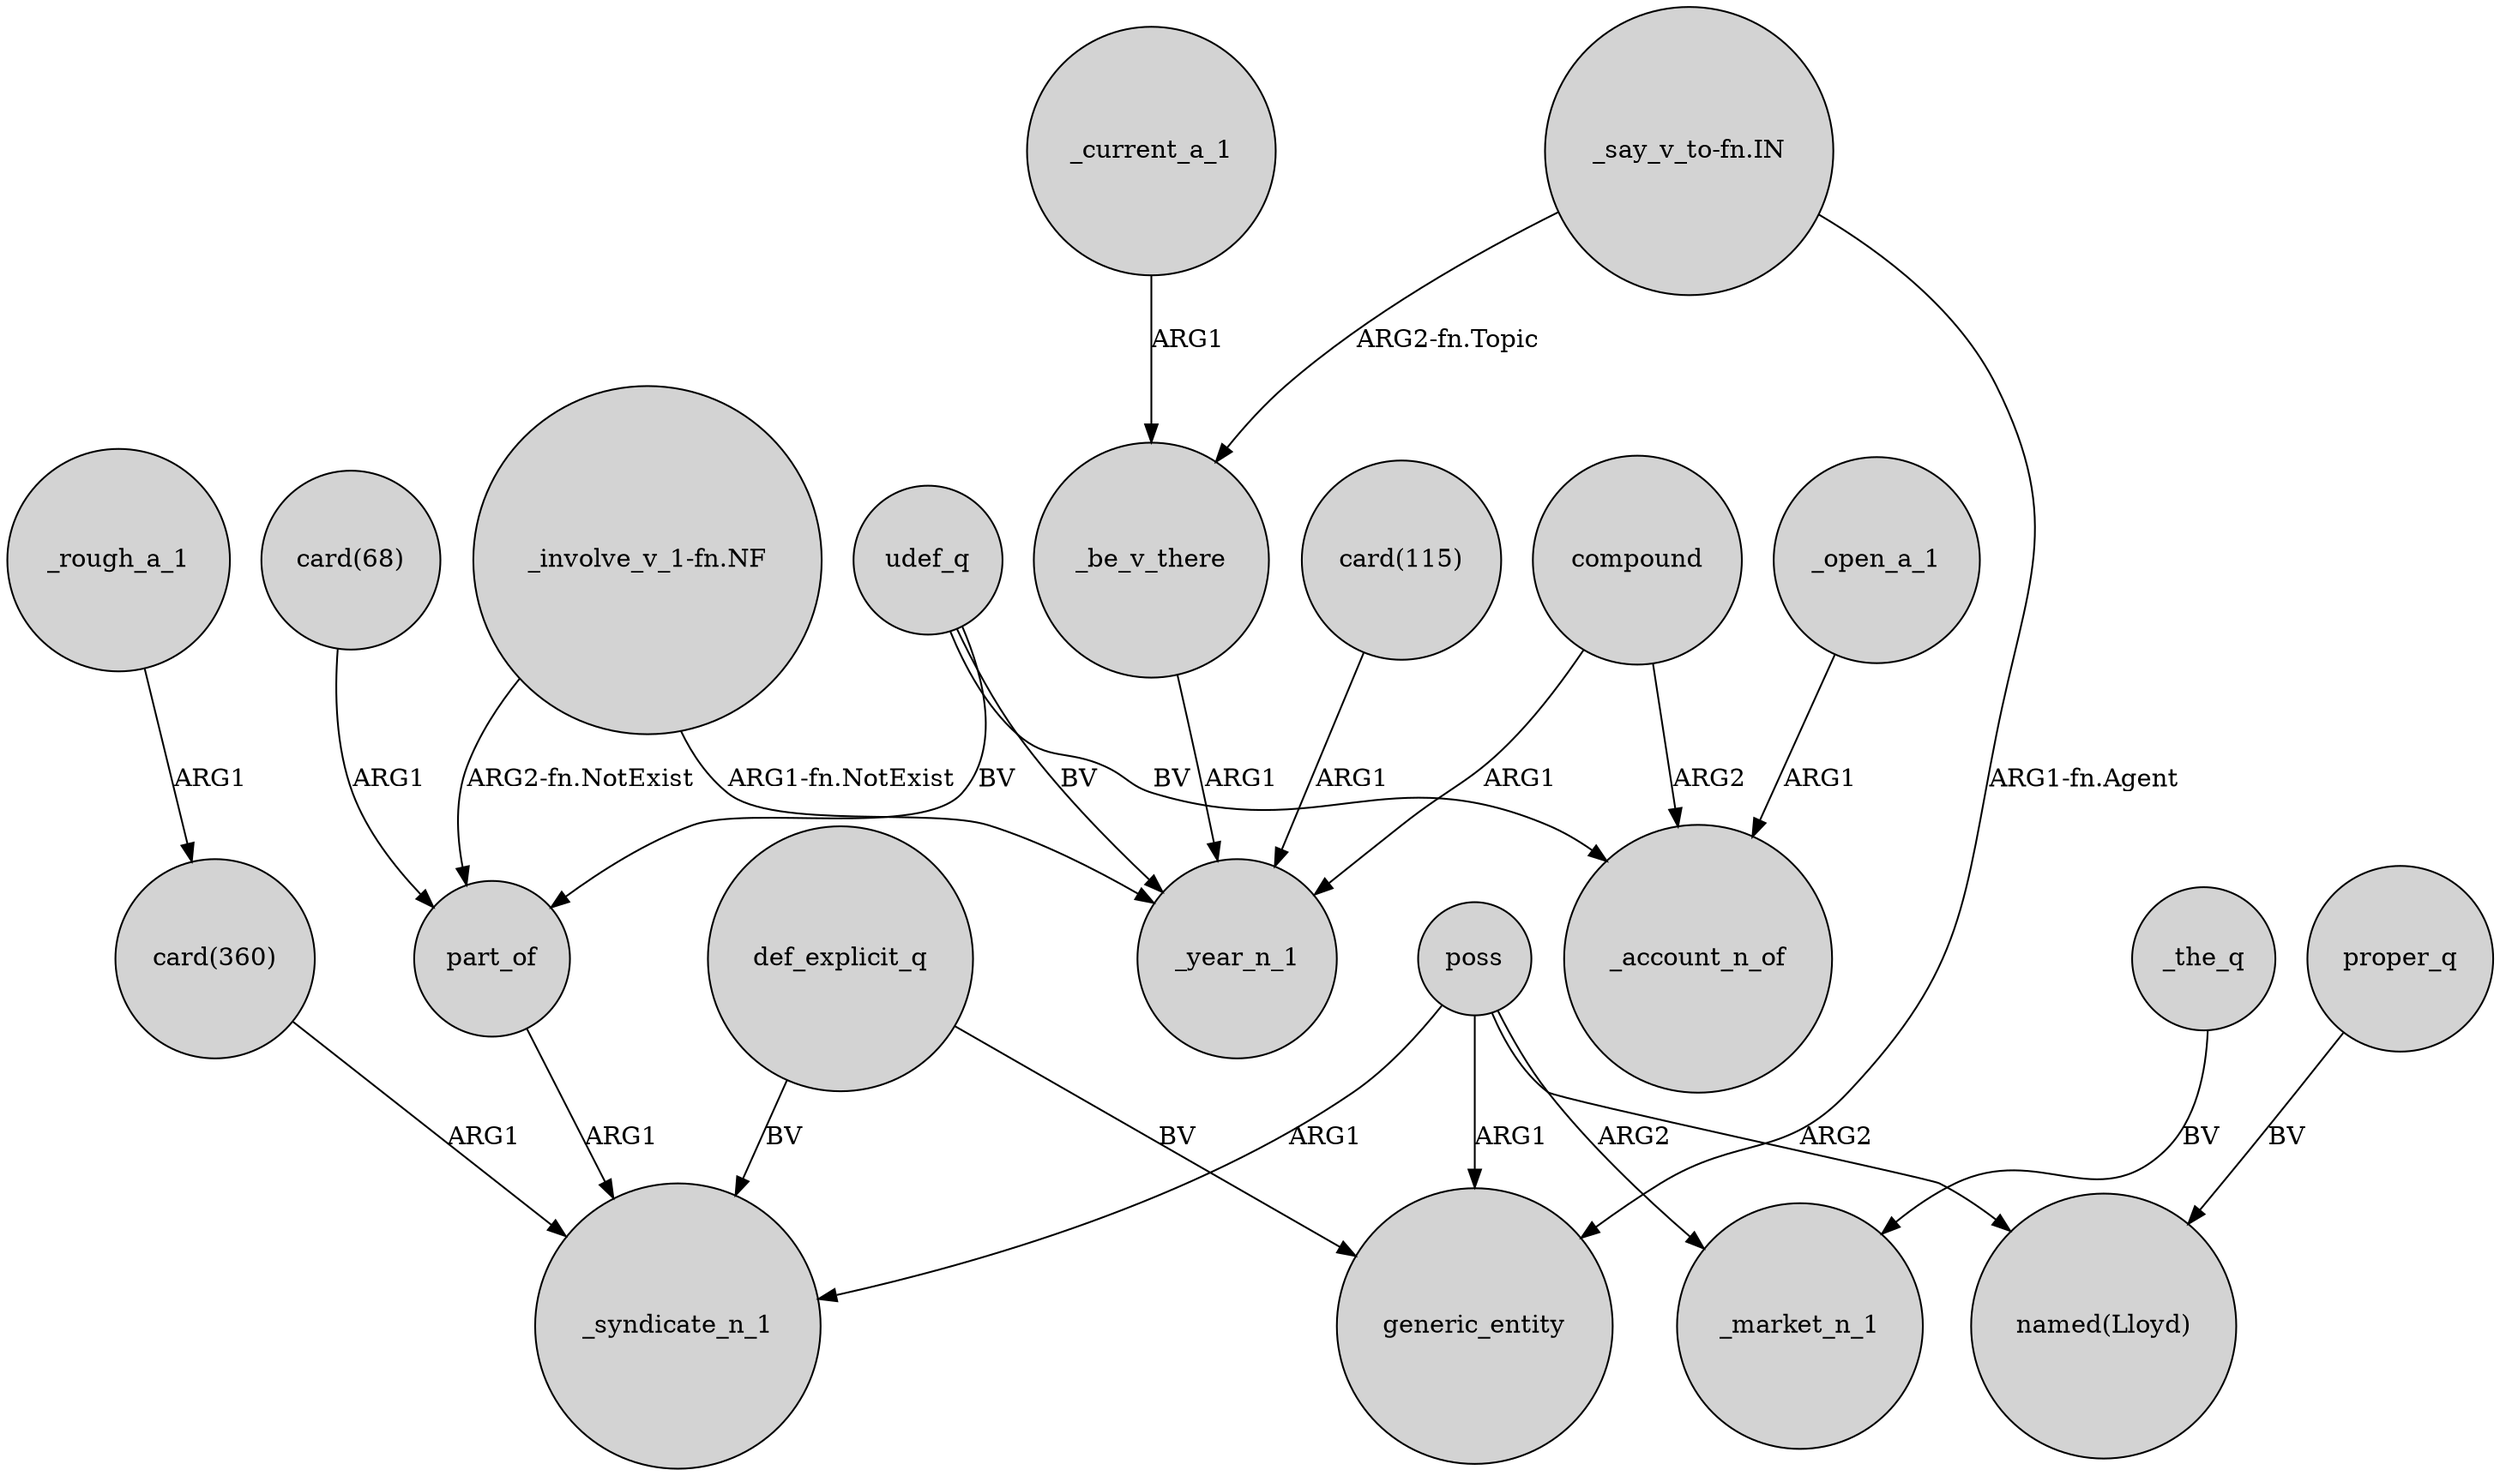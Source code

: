 digraph {
	node [shape=circle style=filled]
	poss -> generic_entity [label=ARG1]
	"_say_v_to-fn.IN" -> generic_entity [label="ARG1-fn.Agent"]
	udef_q -> part_of [label=BV]
	"card(115)" -> _year_n_1 [label=ARG1]
	"card(68)" -> part_of [label=ARG1]
	_rough_a_1 -> "card(360)" [label=ARG1]
	"_involve_v_1-fn.NF" -> _year_n_1 [label="ARG1-fn.NotExist"]
	def_explicit_q -> generic_entity [label=BV]
	_open_a_1 -> _account_n_of [label=ARG1]
	_current_a_1 -> _be_v_there [label=ARG1]
	"_involve_v_1-fn.NF" -> part_of [label="ARG2-fn.NotExist"]
	"card(360)" -> _syndicate_n_1 [label=ARG1]
	proper_q -> "named(Lloyd)" [label=BV]
	poss -> _syndicate_n_1 [label=ARG1]
	poss -> "named(Lloyd)" [label=ARG2]
	poss -> _market_n_1 [label=ARG2]
	"_say_v_to-fn.IN" -> _be_v_there [label="ARG2-fn.Topic"]
	compound -> _account_n_of [label=ARG2]
	udef_q -> _account_n_of [label=BV]
	def_explicit_q -> _syndicate_n_1 [label=BV]
	udef_q -> _year_n_1 [label=BV]
	_be_v_there -> _year_n_1 [label=ARG1]
	part_of -> _syndicate_n_1 [label=ARG1]
	_the_q -> _market_n_1 [label=BV]
	compound -> _year_n_1 [label=ARG1]
}
